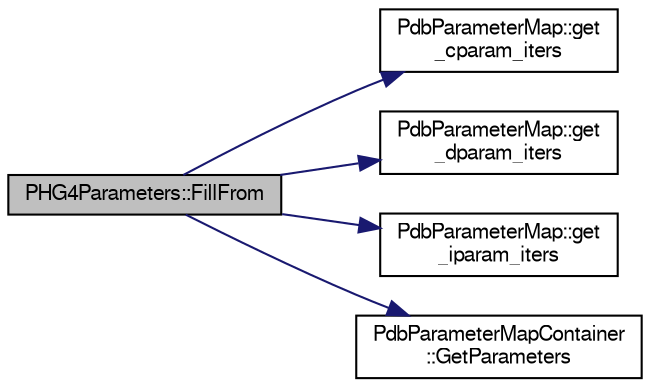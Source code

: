 digraph "PHG4Parameters::FillFrom"
{
  bgcolor="transparent";
  edge [fontname="FreeSans",fontsize="10",labelfontname="FreeSans",labelfontsize="10"];
  node [fontname="FreeSans",fontsize="10",shape=record];
  rankdir="LR";
  Node1 [label="PHG4Parameters::FillFrom",height=0.2,width=0.4,color="black", fillcolor="grey75", style="filled" fontcolor="black"];
  Node1 -> Node2 [color="midnightblue",fontsize="10",style="solid",fontname="FreeSans"];
  Node2 [label="PdbParameterMap::get\l_cparam_iters",height=0.2,width=0.4,color="black",URL="$d8/d21/classPdbParameterMap.html#ab0e99129bc91837311172241b78f4c82"];
  Node1 -> Node3 [color="midnightblue",fontsize="10",style="solid",fontname="FreeSans"];
  Node3 [label="PdbParameterMap::get\l_dparam_iters",height=0.2,width=0.4,color="black",URL="$d8/d21/classPdbParameterMap.html#ade341cd2fa2ac009cd6e7741e728f85b"];
  Node1 -> Node4 [color="midnightblue",fontsize="10",style="solid",fontname="FreeSans"];
  Node4 [label="PdbParameterMap::get\l_iparam_iters",height=0.2,width=0.4,color="black",URL="$d8/d21/classPdbParameterMap.html#ac348934f368cf69d37ce7480fdcd332c"];
  Node1 -> Node5 [color="midnightblue",fontsize="10",style="solid",fontname="FreeSans"];
  Node5 [label="PdbParameterMapContainer\l::GetParameters",height=0.2,width=0.4,color="black",URL="$d4/d7d/classPdbParameterMapContainer.html#a70fbe38cdc71710d387c062757965c88"];
}
